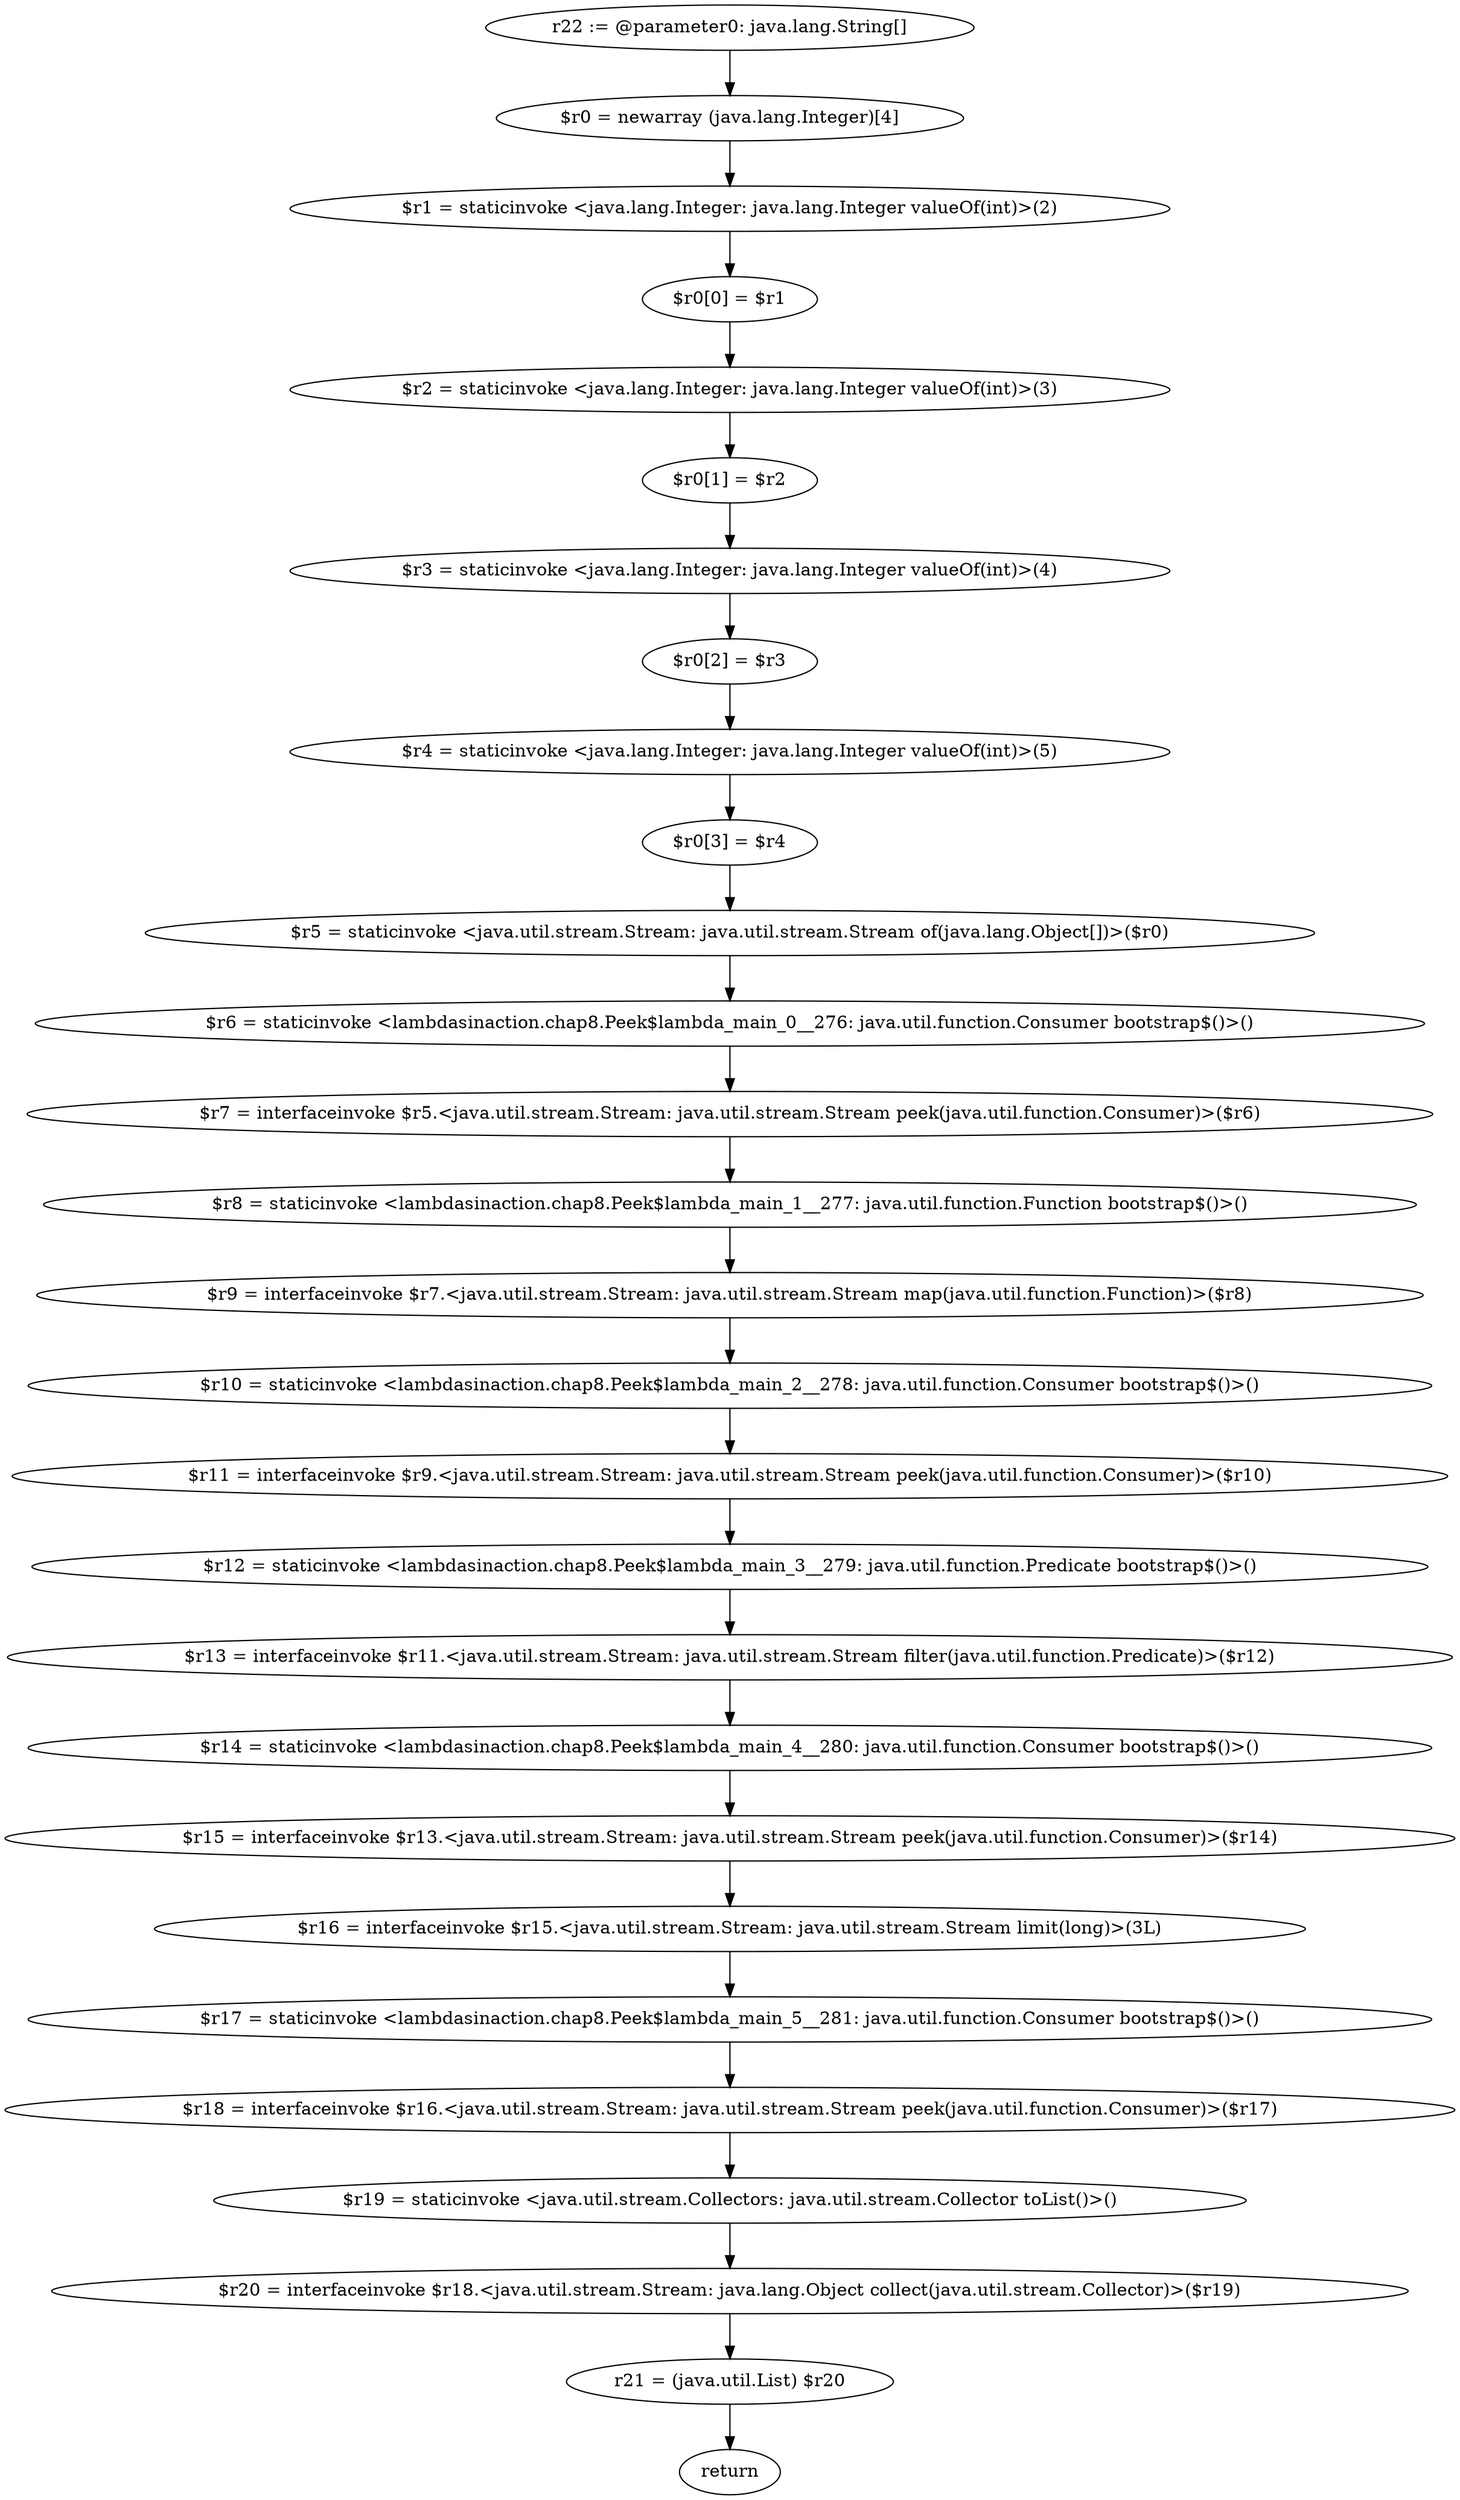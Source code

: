 digraph "unitGraph" {
    "r22 := @parameter0: java.lang.String[]"
    "$r0 = newarray (java.lang.Integer)[4]"
    "$r1 = staticinvoke <java.lang.Integer: java.lang.Integer valueOf(int)>(2)"
    "$r0[0] = $r1"
    "$r2 = staticinvoke <java.lang.Integer: java.lang.Integer valueOf(int)>(3)"
    "$r0[1] = $r2"
    "$r3 = staticinvoke <java.lang.Integer: java.lang.Integer valueOf(int)>(4)"
    "$r0[2] = $r3"
    "$r4 = staticinvoke <java.lang.Integer: java.lang.Integer valueOf(int)>(5)"
    "$r0[3] = $r4"
    "$r5 = staticinvoke <java.util.stream.Stream: java.util.stream.Stream of(java.lang.Object[])>($r0)"
    "$r6 = staticinvoke <lambdasinaction.chap8.Peek$lambda_main_0__276: java.util.function.Consumer bootstrap$()>()"
    "$r7 = interfaceinvoke $r5.<java.util.stream.Stream: java.util.stream.Stream peek(java.util.function.Consumer)>($r6)"
    "$r8 = staticinvoke <lambdasinaction.chap8.Peek$lambda_main_1__277: java.util.function.Function bootstrap$()>()"
    "$r9 = interfaceinvoke $r7.<java.util.stream.Stream: java.util.stream.Stream map(java.util.function.Function)>($r8)"
    "$r10 = staticinvoke <lambdasinaction.chap8.Peek$lambda_main_2__278: java.util.function.Consumer bootstrap$()>()"
    "$r11 = interfaceinvoke $r9.<java.util.stream.Stream: java.util.stream.Stream peek(java.util.function.Consumer)>($r10)"
    "$r12 = staticinvoke <lambdasinaction.chap8.Peek$lambda_main_3__279: java.util.function.Predicate bootstrap$()>()"
    "$r13 = interfaceinvoke $r11.<java.util.stream.Stream: java.util.stream.Stream filter(java.util.function.Predicate)>($r12)"
    "$r14 = staticinvoke <lambdasinaction.chap8.Peek$lambda_main_4__280: java.util.function.Consumer bootstrap$()>()"
    "$r15 = interfaceinvoke $r13.<java.util.stream.Stream: java.util.stream.Stream peek(java.util.function.Consumer)>($r14)"
    "$r16 = interfaceinvoke $r15.<java.util.stream.Stream: java.util.stream.Stream limit(long)>(3L)"
    "$r17 = staticinvoke <lambdasinaction.chap8.Peek$lambda_main_5__281: java.util.function.Consumer bootstrap$()>()"
    "$r18 = interfaceinvoke $r16.<java.util.stream.Stream: java.util.stream.Stream peek(java.util.function.Consumer)>($r17)"
    "$r19 = staticinvoke <java.util.stream.Collectors: java.util.stream.Collector toList()>()"
    "$r20 = interfaceinvoke $r18.<java.util.stream.Stream: java.lang.Object collect(java.util.stream.Collector)>($r19)"
    "r21 = (java.util.List) $r20"
    "return"
    "r22 := @parameter0: java.lang.String[]"->"$r0 = newarray (java.lang.Integer)[4]";
    "$r0 = newarray (java.lang.Integer)[4]"->"$r1 = staticinvoke <java.lang.Integer: java.lang.Integer valueOf(int)>(2)";
    "$r1 = staticinvoke <java.lang.Integer: java.lang.Integer valueOf(int)>(2)"->"$r0[0] = $r1";
    "$r0[0] = $r1"->"$r2 = staticinvoke <java.lang.Integer: java.lang.Integer valueOf(int)>(3)";
    "$r2 = staticinvoke <java.lang.Integer: java.lang.Integer valueOf(int)>(3)"->"$r0[1] = $r2";
    "$r0[1] = $r2"->"$r3 = staticinvoke <java.lang.Integer: java.lang.Integer valueOf(int)>(4)";
    "$r3 = staticinvoke <java.lang.Integer: java.lang.Integer valueOf(int)>(4)"->"$r0[2] = $r3";
    "$r0[2] = $r3"->"$r4 = staticinvoke <java.lang.Integer: java.lang.Integer valueOf(int)>(5)";
    "$r4 = staticinvoke <java.lang.Integer: java.lang.Integer valueOf(int)>(5)"->"$r0[3] = $r4";
    "$r0[3] = $r4"->"$r5 = staticinvoke <java.util.stream.Stream: java.util.stream.Stream of(java.lang.Object[])>($r0)";
    "$r5 = staticinvoke <java.util.stream.Stream: java.util.stream.Stream of(java.lang.Object[])>($r0)"->"$r6 = staticinvoke <lambdasinaction.chap8.Peek$lambda_main_0__276: java.util.function.Consumer bootstrap$()>()";
    "$r6 = staticinvoke <lambdasinaction.chap8.Peek$lambda_main_0__276: java.util.function.Consumer bootstrap$()>()"->"$r7 = interfaceinvoke $r5.<java.util.stream.Stream: java.util.stream.Stream peek(java.util.function.Consumer)>($r6)";
    "$r7 = interfaceinvoke $r5.<java.util.stream.Stream: java.util.stream.Stream peek(java.util.function.Consumer)>($r6)"->"$r8 = staticinvoke <lambdasinaction.chap8.Peek$lambda_main_1__277: java.util.function.Function bootstrap$()>()";
    "$r8 = staticinvoke <lambdasinaction.chap8.Peek$lambda_main_1__277: java.util.function.Function bootstrap$()>()"->"$r9 = interfaceinvoke $r7.<java.util.stream.Stream: java.util.stream.Stream map(java.util.function.Function)>($r8)";
    "$r9 = interfaceinvoke $r7.<java.util.stream.Stream: java.util.stream.Stream map(java.util.function.Function)>($r8)"->"$r10 = staticinvoke <lambdasinaction.chap8.Peek$lambda_main_2__278: java.util.function.Consumer bootstrap$()>()";
    "$r10 = staticinvoke <lambdasinaction.chap8.Peek$lambda_main_2__278: java.util.function.Consumer bootstrap$()>()"->"$r11 = interfaceinvoke $r9.<java.util.stream.Stream: java.util.stream.Stream peek(java.util.function.Consumer)>($r10)";
    "$r11 = interfaceinvoke $r9.<java.util.stream.Stream: java.util.stream.Stream peek(java.util.function.Consumer)>($r10)"->"$r12 = staticinvoke <lambdasinaction.chap8.Peek$lambda_main_3__279: java.util.function.Predicate bootstrap$()>()";
    "$r12 = staticinvoke <lambdasinaction.chap8.Peek$lambda_main_3__279: java.util.function.Predicate bootstrap$()>()"->"$r13 = interfaceinvoke $r11.<java.util.stream.Stream: java.util.stream.Stream filter(java.util.function.Predicate)>($r12)";
    "$r13 = interfaceinvoke $r11.<java.util.stream.Stream: java.util.stream.Stream filter(java.util.function.Predicate)>($r12)"->"$r14 = staticinvoke <lambdasinaction.chap8.Peek$lambda_main_4__280: java.util.function.Consumer bootstrap$()>()";
    "$r14 = staticinvoke <lambdasinaction.chap8.Peek$lambda_main_4__280: java.util.function.Consumer bootstrap$()>()"->"$r15 = interfaceinvoke $r13.<java.util.stream.Stream: java.util.stream.Stream peek(java.util.function.Consumer)>($r14)";
    "$r15 = interfaceinvoke $r13.<java.util.stream.Stream: java.util.stream.Stream peek(java.util.function.Consumer)>($r14)"->"$r16 = interfaceinvoke $r15.<java.util.stream.Stream: java.util.stream.Stream limit(long)>(3L)";
    "$r16 = interfaceinvoke $r15.<java.util.stream.Stream: java.util.stream.Stream limit(long)>(3L)"->"$r17 = staticinvoke <lambdasinaction.chap8.Peek$lambda_main_5__281: java.util.function.Consumer bootstrap$()>()";
    "$r17 = staticinvoke <lambdasinaction.chap8.Peek$lambda_main_5__281: java.util.function.Consumer bootstrap$()>()"->"$r18 = interfaceinvoke $r16.<java.util.stream.Stream: java.util.stream.Stream peek(java.util.function.Consumer)>($r17)";
    "$r18 = interfaceinvoke $r16.<java.util.stream.Stream: java.util.stream.Stream peek(java.util.function.Consumer)>($r17)"->"$r19 = staticinvoke <java.util.stream.Collectors: java.util.stream.Collector toList()>()";
    "$r19 = staticinvoke <java.util.stream.Collectors: java.util.stream.Collector toList()>()"->"$r20 = interfaceinvoke $r18.<java.util.stream.Stream: java.lang.Object collect(java.util.stream.Collector)>($r19)";
    "$r20 = interfaceinvoke $r18.<java.util.stream.Stream: java.lang.Object collect(java.util.stream.Collector)>($r19)"->"r21 = (java.util.List) $r20";
    "r21 = (java.util.List) $r20"->"return";
}
